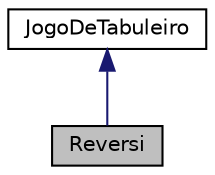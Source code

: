 digraph "Reversi"
{
 // LATEX_PDF_SIZE
  edge [fontname="Helvetica",fontsize="10",labelfontname="Helvetica",labelfontsize="10"];
  node [fontname="Helvetica",fontsize="10",shape=record];
  Node1 [label="Reversi",height=0.2,width=0.4,color="black", fillcolor="grey75", style="filled", fontcolor="black",tooltip="Classe que representa o jogo Reversi, derivada da classe JogoDeTabuleiro. Implementa as operacoes e r..."];
  Node2 -> Node1 [dir="back",color="midnightblue",fontsize="10",style="solid",fontname="Helvetica"];
  Node2 [label="JogoDeTabuleiro",height=0.2,width=0.4,color="black", fillcolor="white", style="filled",URL="$classJogoDeTabuleiro.html",tooltip="Classe base abstrata para jogos de tabuleiro. Define a estrutura e as operacoes basicas para um jogo ..."];
}
